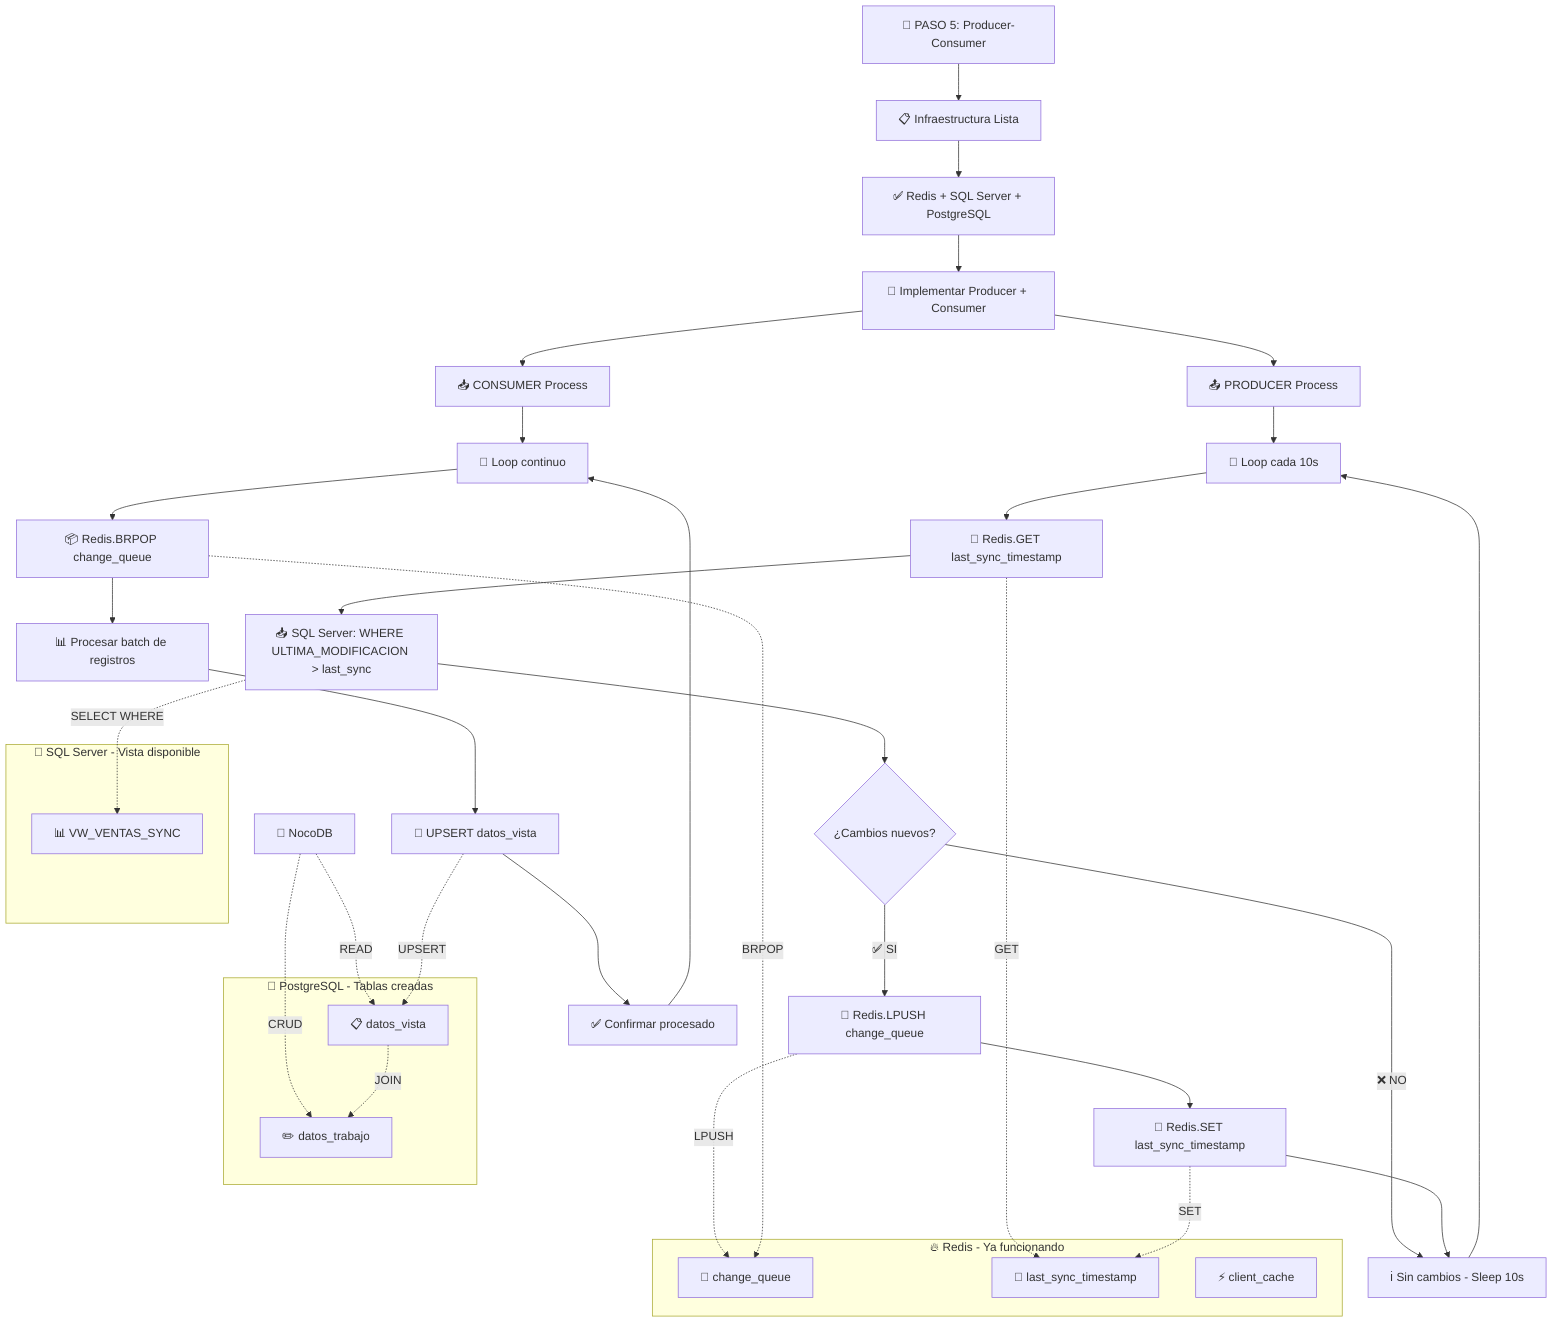 flowchart TD
    A[🚀 PASO 5: Producer-Consumer] --> B[📋 Infraestructura Lista]
    B --> C[✅ Redis + SQL Server + PostgreSQL]
    C --> D[🔄 Implementar Producer + Consumer]
    
    D --> E[📤 PRODUCER Process]
    D --> F[📥 CONSUMER Process]
    
    E --> G[🔄 Loop cada 10s]
    G --> H[📅 Redis.GET last_sync_timestamp]
    H --> I[📥 SQL Server: WHERE ULTIMA_MODIFICACION > last_sync]
    I --> J{¿Cambios nuevos?}
    
    J -->|❌ NO| K[ℹ️ Sin cambios - Sleep 10s]
    J -->|✅ SI| L[📮 Redis.LPUSH change_queue]
    L --> M[📅 Redis.SET last_sync_timestamp]
    M --> K
    K --> G
    
    F --> N[🔄 Loop continuo]
    N --> O[📦 Redis.BRPOP change_queue]
    O --> P[📊 Procesar batch de registros]
    P --> Q[🔀 UPSERT datos_vista]
    Q --> R[✅ Confirmar procesado]
    R --> N
    
    S[👥 NocoDB] -.->|READ| T[📋 datos_vista]
    S -.->|CRUD| U[✏️ datos_trabajo]
    T -.->|JOIN| U
    
    subgraph REDIS[🔥 Redis - Ya funcionando]
        V[📮 change_queue]
        W[📅 last_sync_timestamp]
        X[⚡ client_cache]
    end
    
    subgraph PG[🐘 PostgreSQL - Tablas creadas]
        T
        U
    end
    
    subgraph SQL[🏢 SQL Server - Vista disponible]
        Y[📊 VW_VENTAS_SYNC]
    end
    
    L -.->|LPUSH| V
    O -.->|BRPOP| V
    H -.->|GET| W
    M -.->|SET| W
    
    I -.->|SELECT WHERE| Y
    Q -.->|UPSERT| T
